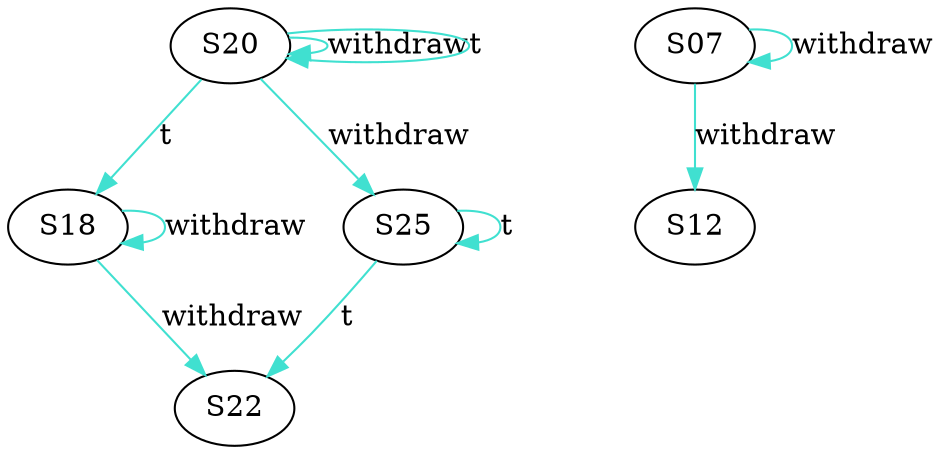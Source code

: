 digraph {

S18->S18 [label="withdraw", style="", color="turquoise"]
S18->S22 [label="withdraw", style="", color="turquoise"]
S20->S20 [label="withdraw", style="", color="turquoise"]
S20->S25 [label="withdraw", style="", color="turquoise"]
S20->S18 [label="t", style="", color="turquoise"]
S20->S20 [label="t", style="", color="turquoise"]
S25->S22 [label="t", style="", color="turquoise"]
S25->S25 [label="t", style="", color="turquoise"]
S07->S07 [label="withdraw", style="", color="turquoise"]
S07->S12 [label="withdraw", style="", color="turquoise"]
}